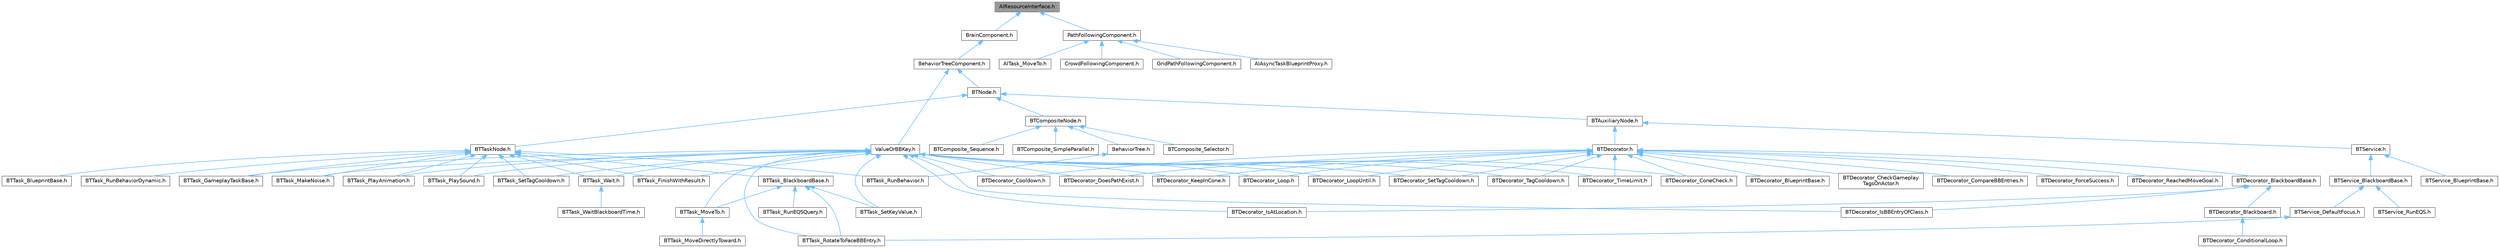 digraph "AIResourceInterface.h"
{
 // INTERACTIVE_SVG=YES
 // LATEX_PDF_SIZE
  bgcolor="transparent";
  edge [fontname=Helvetica,fontsize=10,labelfontname=Helvetica,labelfontsize=10];
  node [fontname=Helvetica,fontsize=10,shape=box,height=0.2,width=0.4];
  Node1 [id="Node000001",label="AIResourceInterface.h",height=0.2,width=0.4,color="gray40", fillcolor="grey60", style="filled", fontcolor="black",tooltip=" "];
  Node1 -> Node2 [id="edge1_Node000001_Node000002",dir="back",color="steelblue1",style="solid",tooltip=" "];
  Node2 [id="Node000002",label="BrainComponent.h",height=0.2,width=0.4,color="grey40", fillcolor="white", style="filled",URL="$d6/dc0/BrainComponent_8h.html",tooltip=" "];
  Node2 -> Node3 [id="edge2_Node000002_Node000003",dir="back",color="steelblue1",style="solid",tooltip=" "];
  Node3 [id="Node000003",label="BehaviorTreeComponent.h",height=0.2,width=0.4,color="grey40", fillcolor="white", style="filled",URL="$dc/d7b/BehaviorTreeComponent_8h.html",tooltip=" "];
  Node3 -> Node4 [id="edge3_Node000003_Node000004",dir="back",color="steelblue1",style="solid",tooltip=" "];
  Node4 [id="Node000004",label="BTNode.h",height=0.2,width=0.4,color="grey40", fillcolor="white", style="filled",URL="$d2/df3/BTNode_8h.html",tooltip=" "];
  Node4 -> Node5 [id="edge4_Node000004_Node000005",dir="back",color="steelblue1",style="solid",tooltip=" "];
  Node5 [id="Node000005",label="BTAuxiliaryNode.h",height=0.2,width=0.4,color="grey40", fillcolor="white", style="filled",URL="$d3/dfb/BTAuxiliaryNode_8h.html",tooltip=" "];
  Node5 -> Node6 [id="edge5_Node000005_Node000006",dir="back",color="steelblue1",style="solid",tooltip=" "];
  Node6 [id="Node000006",label="BTDecorator.h",height=0.2,width=0.4,color="grey40", fillcolor="white", style="filled",URL="$d3/db9/BTDecorator_8h.html",tooltip=" "];
  Node6 -> Node7 [id="edge6_Node000006_Node000007",dir="back",color="steelblue1",style="solid",tooltip=" "];
  Node7 [id="Node000007",label="BTDecorator_BlackboardBase.h",height=0.2,width=0.4,color="grey40", fillcolor="white", style="filled",URL="$d5/d72/BTDecorator__BlackboardBase_8h.html",tooltip=" "];
  Node7 -> Node8 [id="edge7_Node000007_Node000008",dir="back",color="steelblue1",style="solid",tooltip=" "];
  Node8 [id="Node000008",label="BTDecorator_Blackboard.h",height=0.2,width=0.4,color="grey40", fillcolor="white", style="filled",URL="$dd/d82/BTDecorator__Blackboard_8h.html",tooltip=" "];
  Node8 -> Node9 [id="edge8_Node000008_Node000009",dir="back",color="steelblue1",style="solid",tooltip=" "];
  Node9 [id="Node000009",label="BTDecorator_ConditionalLoop.h",height=0.2,width=0.4,color="grey40", fillcolor="white", style="filled",URL="$d6/d77/BTDecorator__ConditionalLoop_8h.html",tooltip=" "];
  Node7 -> Node10 [id="edge9_Node000007_Node000010",dir="back",color="steelblue1",style="solid",tooltip=" "];
  Node10 [id="Node000010",label="BTDecorator_IsAtLocation.h",height=0.2,width=0.4,color="grey40", fillcolor="white", style="filled",URL="$dd/d6b/BTDecorator__IsAtLocation_8h.html",tooltip=" "];
  Node7 -> Node11 [id="edge10_Node000007_Node000011",dir="back",color="steelblue1",style="solid",tooltip=" "];
  Node11 [id="Node000011",label="BTDecorator_IsBBEntryOfClass.h",height=0.2,width=0.4,color="grey40", fillcolor="white", style="filled",URL="$db/db2/BTDecorator__IsBBEntryOfClass_8h.html",tooltip=" "];
  Node6 -> Node12 [id="edge11_Node000006_Node000012",dir="back",color="steelblue1",style="solid",tooltip=" "];
  Node12 [id="Node000012",label="BTDecorator_BlueprintBase.h",height=0.2,width=0.4,color="grey40", fillcolor="white", style="filled",URL="$db/d39/BTDecorator__BlueprintBase_8h.html",tooltip=" "];
  Node6 -> Node13 [id="edge12_Node000006_Node000013",dir="back",color="steelblue1",style="solid",tooltip=" "];
  Node13 [id="Node000013",label="BTDecorator_CheckGameplay\lTagsOnActor.h",height=0.2,width=0.4,color="grey40", fillcolor="white", style="filled",URL="$d5/deb/BTDecorator__CheckGameplayTagsOnActor_8h.html",tooltip=" "];
  Node6 -> Node14 [id="edge13_Node000006_Node000014",dir="back",color="steelblue1",style="solid",tooltip=" "];
  Node14 [id="Node000014",label="BTDecorator_CompareBBEntries.h",height=0.2,width=0.4,color="grey40", fillcolor="white", style="filled",URL="$d9/d80/BTDecorator__CompareBBEntries_8h.html",tooltip=" "];
  Node6 -> Node15 [id="edge14_Node000006_Node000015",dir="back",color="steelblue1",style="solid",tooltip=" "];
  Node15 [id="Node000015",label="BTDecorator_ConeCheck.h",height=0.2,width=0.4,color="grey40", fillcolor="white", style="filled",URL="$dd/d41/BTDecorator__ConeCheck_8h.html",tooltip=" "];
  Node6 -> Node16 [id="edge15_Node000006_Node000016",dir="back",color="steelblue1",style="solid",tooltip=" "];
  Node16 [id="Node000016",label="BTDecorator_Cooldown.h",height=0.2,width=0.4,color="grey40", fillcolor="white", style="filled",URL="$d5/d82/BTDecorator__Cooldown_8h.html",tooltip=" "];
  Node6 -> Node17 [id="edge16_Node000006_Node000017",dir="back",color="steelblue1",style="solid",tooltip=" "];
  Node17 [id="Node000017",label="BTDecorator_DoesPathExist.h",height=0.2,width=0.4,color="grey40", fillcolor="white", style="filled",URL="$d2/d5c/BTDecorator__DoesPathExist_8h.html",tooltip=" "];
  Node6 -> Node18 [id="edge17_Node000006_Node000018",dir="back",color="steelblue1",style="solid",tooltip=" "];
  Node18 [id="Node000018",label="BTDecorator_ForceSuccess.h",height=0.2,width=0.4,color="grey40", fillcolor="white", style="filled",URL="$d2/dfb/BTDecorator__ForceSuccess_8h.html",tooltip=" "];
  Node6 -> Node19 [id="edge18_Node000006_Node000019",dir="back",color="steelblue1",style="solid",tooltip=" "];
  Node19 [id="Node000019",label="BTDecorator_KeepInCone.h",height=0.2,width=0.4,color="grey40", fillcolor="white", style="filled",URL="$d6/dea/BTDecorator__KeepInCone_8h.html",tooltip=" "];
  Node6 -> Node20 [id="edge19_Node000006_Node000020",dir="back",color="steelblue1",style="solid",tooltip=" "];
  Node20 [id="Node000020",label="BTDecorator_Loop.h",height=0.2,width=0.4,color="grey40", fillcolor="white", style="filled",URL="$d1/ddb/BTDecorator__Loop_8h.html",tooltip=" "];
  Node6 -> Node21 [id="edge20_Node000006_Node000021",dir="back",color="steelblue1",style="solid",tooltip=" "];
  Node21 [id="Node000021",label="BTDecorator_LoopUntil.h",height=0.2,width=0.4,color="grey40", fillcolor="white", style="filled",URL="$d2/d65/BTDecorator__LoopUntil_8h.html",tooltip=" "];
  Node6 -> Node22 [id="edge21_Node000006_Node000022",dir="back",color="steelblue1",style="solid",tooltip=" "];
  Node22 [id="Node000022",label="BTDecorator_ReachedMoveGoal.h",height=0.2,width=0.4,color="grey40", fillcolor="white", style="filled",URL="$da/d7c/BTDecorator__ReachedMoveGoal_8h.html",tooltip=" "];
  Node6 -> Node23 [id="edge22_Node000006_Node000023",dir="back",color="steelblue1",style="solid",tooltip=" "];
  Node23 [id="Node000023",label="BTDecorator_SetTagCooldown.h",height=0.2,width=0.4,color="grey40", fillcolor="white", style="filled",URL="$d9/dfe/BTDecorator__SetTagCooldown_8h.html",tooltip=" "];
  Node6 -> Node24 [id="edge23_Node000006_Node000024",dir="back",color="steelblue1",style="solid",tooltip=" "];
  Node24 [id="Node000024",label="BTDecorator_TagCooldown.h",height=0.2,width=0.4,color="grey40", fillcolor="white", style="filled",URL="$d0/d4a/BTDecorator__TagCooldown_8h.html",tooltip=" "];
  Node6 -> Node25 [id="edge24_Node000006_Node000025",dir="back",color="steelblue1",style="solid",tooltip=" "];
  Node25 [id="Node000025",label="BTDecorator_TimeLimit.h",height=0.2,width=0.4,color="grey40", fillcolor="white", style="filled",URL="$d4/dc0/BTDecorator__TimeLimit_8h.html",tooltip=" "];
  Node5 -> Node26 [id="edge25_Node000005_Node000026",dir="back",color="steelblue1",style="solid",tooltip=" "];
  Node26 [id="Node000026",label="BTService.h",height=0.2,width=0.4,color="grey40", fillcolor="white", style="filled",URL="$d8/d95/BTService_8h.html",tooltip=" "];
  Node26 -> Node27 [id="edge26_Node000026_Node000027",dir="back",color="steelblue1",style="solid",tooltip=" "];
  Node27 [id="Node000027",label="BTService_BlackboardBase.h",height=0.2,width=0.4,color="grey40", fillcolor="white", style="filled",URL="$dd/db9/BTService__BlackboardBase_8h.html",tooltip=" "];
  Node27 -> Node28 [id="edge27_Node000027_Node000028",dir="back",color="steelblue1",style="solid",tooltip=" "];
  Node28 [id="Node000028",label="BTService_DefaultFocus.h",height=0.2,width=0.4,color="grey40", fillcolor="white", style="filled",URL="$d4/d17/BTService__DefaultFocus_8h.html",tooltip=" "];
  Node28 -> Node29 [id="edge28_Node000028_Node000029",dir="back",color="steelblue1",style="solid",tooltip=" "];
  Node29 [id="Node000029",label="BTTask_RotateToFaceBBEntry.h",height=0.2,width=0.4,color="grey40", fillcolor="white", style="filled",URL="$d3/d07/BTTask__RotateToFaceBBEntry_8h.html",tooltip=" "];
  Node27 -> Node30 [id="edge29_Node000027_Node000030",dir="back",color="steelblue1",style="solid",tooltip=" "];
  Node30 [id="Node000030",label="BTService_RunEQS.h",height=0.2,width=0.4,color="grey40", fillcolor="white", style="filled",URL="$d9/d8e/BTService__RunEQS_8h.html",tooltip=" "];
  Node26 -> Node31 [id="edge30_Node000026_Node000031",dir="back",color="steelblue1",style="solid",tooltip=" "];
  Node31 [id="Node000031",label="BTService_BlueprintBase.h",height=0.2,width=0.4,color="grey40", fillcolor="white", style="filled",URL="$d0/dd7/BTService__BlueprintBase_8h.html",tooltip=" "];
  Node4 -> Node32 [id="edge31_Node000004_Node000032",dir="back",color="steelblue1",style="solid",tooltip=" "];
  Node32 [id="Node000032",label="BTCompositeNode.h",height=0.2,width=0.4,color="grey40", fillcolor="white", style="filled",URL="$db/d01/BTCompositeNode_8h.html",tooltip=" "];
  Node32 -> Node33 [id="edge32_Node000032_Node000033",dir="back",color="steelblue1",style="solid",tooltip=" "];
  Node33 [id="Node000033",label="BTComposite_Selector.h",height=0.2,width=0.4,color="grey40", fillcolor="white", style="filled",URL="$d3/daa/BTComposite__Selector_8h.html",tooltip=" "];
  Node32 -> Node34 [id="edge33_Node000032_Node000034",dir="back",color="steelblue1",style="solid",tooltip=" "];
  Node34 [id="Node000034",label="BTComposite_Sequence.h",height=0.2,width=0.4,color="grey40", fillcolor="white", style="filled",URL="$d0/d10/BTComposite__Sequence_8h.html",tooltip=" "];
  Node32 -> Node35 [id="edge34_Node000032_Node000035",dir="back",color="steelblue1",style="solid",tooltip=" "];
  Node35 [id="Node000035",label="BTComposite_SimpleParallel.h",height=0.2,width=0.4,color="grey40", fillcolor="white", style="filled",URL="$dc/dc6/BTComposite__SimpleParallel_8h.html",tooltip=" "];
  Node32 -> Node36 [id="edge35_Node000032_Node000036",dir="back",color="steelblue1",style="solid",tooltip=" "];
  Node36 [id="Node000036",label="BehaviorTree.h",height=0.2,width=0.4,color="grey40", fillcolor="white", style="filled",URL="$db/db6/BehaviorTree_8h.html",tooltip=" "];
  Node36 -> Node37 [id="edge36_Node000036_Node000037",dir="back",color="steelblue1",style="solid",tooltip=" "];
  Node37 [id="Node000037",label="BTTask_RunBehavior.h",height=0.2,width=0.4,color="grey40", fillcolor="white", style="filled",URL="$df/def/BTTask__RunBehavior_8h.html",tooltip=" "];
  Node4 -> Node38 [id="edge37_Node000004_Node000038",dir="back",color="steelblue1",style="solid",tooltip=" "];
  Node38 [id="Node000038",label="BTTaskNode.h",height=0.2,width=0.4,color="grey40", fillcolor="white", style="filled",URL="$d2/d10/BTTaskNode_8h.html",tooltip=" "];
  Node38 -> Node39 [id="edge38_Node000038_Node000039",dir="back",color="steelblue1",style="solid",tooltip=" "];
  Node39 [id="Node000039",label="BTTask_BlackboardBase.h",height=0.2,width=0.4,color="grey40", fillcolor="white", style="filled",URL="$dc/d82/BTTask__BlackboardBase_8h.html",tooltip=" "];
  Node39 -> Node40 [id="edge39_Node000039_Node000040",dir="back",color="steelblue1",style="solid",tooltip=" "];
  Node40 [id="Node000040",label="BTTask_MoveTo.h",height=0.2,width=0.4,color="grey40", fillcolor="white", style="filled",URL="$d7/d8b/BTTask__MoveTo_8h.html",tooltip=" "];
  Node40 -> Node41 [id="edge40_Node000040_Node000041",dir="back",color="steelblue1",style="solid",tooltip=" "];
  Node41 [id="Node000041",label="BTTask_MoveDirectlyToward.h",height=0.2,width=0.4,color="grey40", fillcolor="white", style="filled",URL="$d8/dac/BTTask__MoveDirectlyToward_8h.html",tooltip=" "];
  Node39 -> Node29 [id="edge41_Node000039_Node000029",dir="back",color="steelblue1",style="solid",tooltip=" "];
  Node39 -> Node42 [id="edge42_Node000039_Node000042",dir="back",color="steelblue1",style="solid",tooltip=" "];
  Node42 [id="Node000042",label="BTTask_RunEQSQuery.h",height=0.2,width=0.4,color="grey40", fillcolor="white", style="filled",URL="$d2/d3f/BTTask__RunEQSQuery_8h.html",tooltip=" "];
  Node39 -> Node43 [id="edge43_Node000039_Node000043",dir="back",color="steelblue1",style="solid",tooltip=" "];
  Node43 [id="Node000043",label="BTTask_SetKeyValue.h",height=0.2,width=0.4,color="grey40", fillcolor="white", style="filled",URL="$df/d17/BTTask__SetKeyValue_8h.html",tooltip=" "];
  Node38 -> Node44 [id="edge44_Node000038_Node000044",dir="back",color="steelblue1",style="solid",tooltip=" "];
  Node44 [id="Node000044",label="BTTask_BlueprintBase.h",height=0.2,width=0.4,color="grey40", fillcolor="white", style="filled",URL="$d8/d13/BTTask__BlueprintBase_8h.html",tooltip=" "];
  Node38 -> Node45 [id="edge45_Node000038_Node000045",dir="back",color="steelblue1",style="solid",tooltip=" "];
  Node45 [id="Node000045",label="BTTask_FinishWithResult.h",height=0.2,width=0.4,color="grey40", fillcolor="white", style="filled",URL="$dd/dbf/BTTask__FinishWithResult_8h.html",tooltip=" "];
  Node38 -> Node46 [id="edge46_Node000038_Node000046",dir="back",color="steelblue1",style="solid",tooltip=" "];
  Node46 [id="Node000046",label="BTTask_GameplayTaskBase.h",height=0.2,width=0.4,color="grey40", fillcolor="white", style="filled",URL="$df/d1a/BTTask__GameplayTaskBase_8h.html",tooltip=" "];
  Node38 -> Node47 [id="edge47_Node000038_Node000047",dir="back",color="steelblue1",style="solid",tooltip=" "];
  Node47 [id="Node000047",label="BTTask_MakeNoise.h",height=0.2,width=0.4,color="grey40", fillcolor="white", style="filled",URL="$d8/d21/BTTask__MakeNoise_8h.html",tooltip=" "];
  Node38 -> Node48 [id="edge48_Node000038_Node000048",dir="back",color="steelblue1",style="solid",tooltip=" "];
  Node48 [id="Node000048",label="BTTask_PlayAnimation.h",height=0.2,width=0.4,color="grey40", fillcolor="white", style="filled",URL="$db/d8d/BTTask__PlayAnimation_8h.html",tooltip=" "];
  Node38 -> Node49 [id="edge49_Node000038_Node000049",dir="back",color="steelblue1",style="solid",tooltip=" "];
  Node49 [id="Node000049",label="BTTask_PlaySound.h",height=0.2,width=0.4,color="grey40", fillcolor="white", style="filled",URL="$d8/d54/BTTask__PlaySound_8h.html",tooltip=" "];
  Node38 -> Node37 [id="edge50_Node000038_Node000037",dir="back",color="steelblue1",style="solid",tooltip=" "];
  Node38 -> Node50 [id="edge51_Node000038_Node000050",dir="back",color="steelblue1",style="solid",tooltip=" "];
  Node50 [id="Node000050",label="BTTask_RunBehaviorDynamic.h",height=0.2,width=0.4,color="grey40", fillcolor="white", style="filled",URL="$db/d75/BTTask__RunBehaviorDynamic_8h.html",tooltip=" "];
  Node38 -> Node51 [id="edge52_Node000038_Node000051",dir="back",color="steelblue1",style="solid",tooltip=" "];
  Node51 [id="Node000051",label="BTTask_SetTagCooldown.h",height=0.2,width=0.4,color="grey40", fillcolor="white", style="filled",URL="$d7/d84/BTTask__SetTagCooldown_8h.html",tooltip=" "];
  Node38 -> Node52 [id="edge53_Node000038_Node000052",dir="back",color="steelblue1",style="solid",tooltip=" "];
  Node52 [id="Node000052",label="BTTask_Wait.h",height=0.2,width=0.4,color="grey40", fillcolor="white", style="filled",URL="$d6/d5f/BTTask__Wait_8h.html",tooltip=" "];
  Node52 -> Node53 [id="edge54_Node000052_Node000053",dir="back",color="steelblue1",style="solid",tooltip=" "];
  Node53 [id="Node000053",label="BTTask_WaitBlackboardTime.h",height=0.2,width=0.4,color="grey40", fillcolor="white", style="filled",URL="$d5/d02/BTTask__WaitBlackboardTime_8h.html",tooltip=" "];
  Node3 -> Node54 [id="edge55_Node000003_Node000054",dir="back",color="steelblue1",style="solid",tooltip=" "];
  Node54 [id="Node000054",label="ValueOrBBKey.h",height=0.2,width=0.4,color="grey40", fillcolor="white", style="filled",URL="$d4/d32/ValueOrBBKey_8h.html",tooltip=" "];
  Node54 -> Node15 [id="edge56_Node000054_Node000015",dir="back",color="steelblue1",style="solid",tooltip=" "];
  Node54 -> Node16 [id="edge57_Node000054_Node000016",dir="back",color="steelblue1",style="solid",tooltip=" "];
  Node54 -> Node17 [id="edge58_Node000054_Node000017",dir="back",color="steelblue1",style="solid",tooltip=" "];
  Node54 -> Node10 [id="edge59_Node000054_Node000010",dir="back",color="steelblue1",style="solid",tooltip=" "];
  Node54 -> Node11 [id="edge60_Node000054_Node000011",dir="back",color="steelblue1",style="solid",tooltip=" "];
  Node54 -> Node19 [id="edge61_Node000054_Node000019",dir="back",color="steelblue1",style="solid",tooltip=" "];
  Node54 -> Node20 [id="edge62_Node000054_Node000020",dir="back",color="steelblue1",style="solid",tooltip=" "];
  Node54 -> Node21 [id="edge63_Node000054_Node000021",dir="back",color="steelblue1",style="solid",tooltip=" "];
  Node54 -> Node23 [id="edge64_Node000054_Node000023",dir="back",color="steelblue1",style="solid",tooltip=" "];
  Node54 -> Node24 [id="edge65_Node000054_Node000024",dir="back",color="steelblue1",style="solid",tooltip=" "];
  Node54 -> Node25 [id="edge66_Node000054_Node000025",dir="back",color="steelblue1",style="solid",tooltip=" "];
  Node54 -> Node45 [id="edge67_Node000054_Node000045",dir="back",color="steelblue1",style="solid",tooltip=" "];
  Node54 -> Node46 [id="edge68_Node000054_Node000046",dir="back",color="steelblue1",style="solid",tooltip=" "];
  Node54 -> Node47 [id="edge69_Node000054_Node000047",dir="back",color="steelblue1",style="solid",tooltip=" "];
  Node54 -> Node40 [id="edge70_Node000054_Node000040",dir="back",color="steelblue1",style="solid",tooltip=" "];
  Node54 -> Node48 [id="edge71_Node000054_Node000048",dir="back",color="steelblue1",style="solid",tooltip=" "];
  Node54 -> Node49 [id="edge72_Node000054_Node000049",dir="back",color="steelblue1",style="solid",tooltip=" "];
  Node54 -> Node29 [id="edge73_Node000054_Node000029",dir="back",color="steelblue1",style="solid",tooltip=" "];
  Node54 -> Node43 [id="edge74_Node000054_Node000043",dir="back",color="steelblue1",style="solid",tooltip=" "];
  Node54 -> Node51 [id="edge75_Node000054_Node000051",dir="back",color="steelblue1",style="solid",tooltip=" "];
  Node54 -> Node52 [id="edge76_Node000054_Node000052",dir="back",color="steelblue1",style="solid",tooltip=" "];
  Node1 -> Node55 [id="edge77_Node000001_Node000055",dir="back",color="steelblue1",style="solid",tooltip=" "];
  Node55 [id="Node000055",label="PathFollowingComponent.h",height=0.2,width=0.4,color="grey40", fillcolor="white", style="filled",URL="$d5/d0b/PathFollowingComponent_8h.html",tooltip=" "];
  Node55 -> Node56 [id="edge78_Node000055_Node000056",dir="back",color="steelblue1",style="solid",tooltip=" "];
  Node56 [id="Node000056",label="AIAsyncTaskBlueprintProxy.h",height=0.2,width=0.4,color="grey40", fillcolor="white", style="filled",URL="$db/d07/AIAsyncTaskBlueprintProxy_8h.html",tooltip=" "];
  Node55 -> Node57 [id="edge79_Node000055_Node000057",dir="back",color="steelblue1",style="solid",tooltip=" "];
  Node57 [id="Node000057",label="AITask_MoveTo.h",height=0.2,width=0.4,color="grey40", fillcolor="white", style="filled",URL="$d4/dc4/AITask__MoveTo_8h.html",tooltip=" "];
  Node55 -> Node58 [id="edge80_Node000055_Node000058",dir="back",color="steelblue1",style="solid",tooltip=" "];
  Node58 [id="Node000058",label="CrowdFollowingComponent.h",height=0.2,width=0.4,color="grey40", fillcolor="white", style="filled",URL="$db/d23/CrowdFollowingComponent_8h.html",tooltip=" "];
  Node55 -> Node59 [id="edge81_Node000055_Node000059",dir="back",color="steelblue1",style="solid",tooltip=" "];
  Node59 [id="Node000059",label="GridPathFollowingComponent.h",height=0.2,width=0.4,color="grey40", fillcolor="white", style="filled",URL="$d9/d84/GridPathFollowingComponent_8h.html",tooltip=" "];
}
